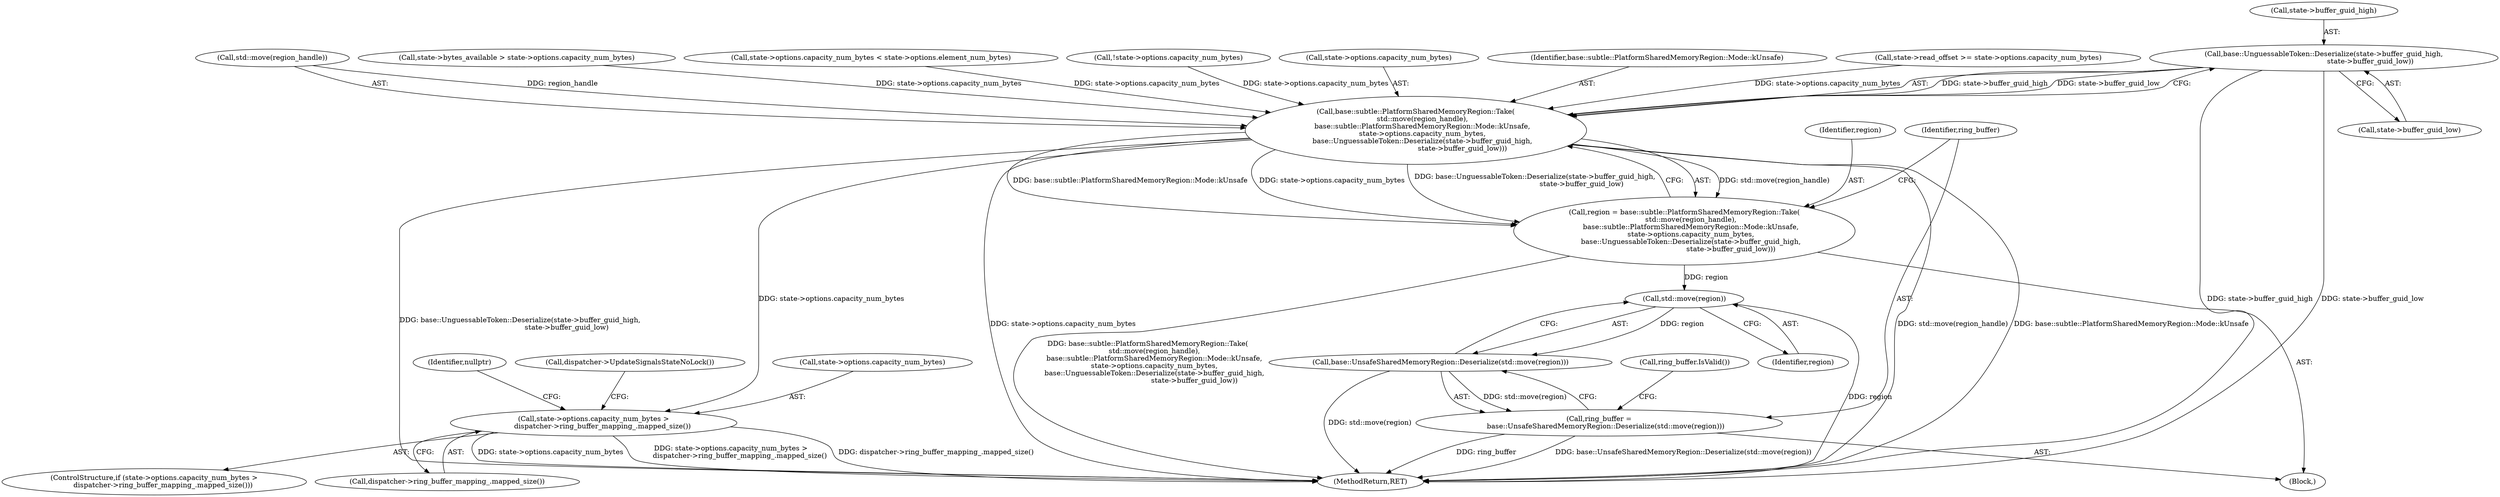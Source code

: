 digraph "0_Chrome_66e24a8793615bd9d5c238b1745b093090e1f72d@pointer" {
"1000216" [label="(Call,base::UnguessableToken::Deserialize(state->buffer_guid_high,\n                                          state->buffer_guid_low))"];
"1000207" [label="(Call,base::subtle::PlatformSharedMemoryRegion::Take(\n      std::move(region_handle),\n      base::subtle::PlatformSharedMemoryRegion::Mode::kUnsafe,\n      state->options.capacity_num_bytes,\n      base::UnguessableToken::Deserialize(state->buffer_guid_high,\n                                          state->buffer_guid_low)))"];
"1000205" [label="(Call,region = base::subtle::PlatformSharedMemoryRegion::Take(\n      std::move(region_handle),\n      base::subtle::PlatformSharedMemoryRegion::Mode::kUnsafe,\n      state->options.capacity_num_bytes,\n      base::UnguessableToken::Deserialize(state->buffer_guid_high,\n                                          state->buffer_guid_low)))"];
"1000227" [label="(Call,std::move(region))"];
"1000226" [label="(Call,base::UnsafeSharedMemoryRegion::Deserialize(std::move(region)))"];
"1000224" [label="(Call,ring_buffer =\n      base::UnsafeSharedMemoryRegion::Deserialize(std::move(region)))"];
"1000284" [label="(Call,state->options.capacity_num_bytes >\n        dispatcher->ring_buffer_mapping_.mapped_size())"];
"1000217" [label="(Call,state->buffer_guid_high)"];
"1000132" [label="(Call,!state->options.capacity_num_bytes)"];
"1000107" [label="(Block,)"];
"1000226" [label="(Call,base::UnsafeSharedMemoryRegion::Deserialize(std::move(region)))"];
"1000205" [label="(Call,region = base::subtle::PlatformSharedMemoryRegion::Take(\n      std::move(region_handle),\n      base::subtle::PlatformSharedMemoryRegion::Mode::kUnsafe,\n      state->options.capacity_num_bytes,\n      base::UnguessableToken::Deserialize(state->buffer_guid_high,\n                                          state->buffer_guid_low)))"];
"1000211" [label="(Call,state->options.capacity_num_bytes)"];
"1000290" [label="(Call,dispatcher->ring_buffer_mapping_.mapped_size())"];
"1000206" [label="(Identifier,region)"];
"1000293" [label="(Identifier,nullptr)"];
"1000210" [label="(Identifier,base::subtle::PlatformSharedMemoryRegion::Mode::kUnsafe)"];
"1000283" [label="(ControlStructure,if (state->options.capacity_num_bytes >\n        dispatcher->ring_buffer_mapping_.mapped_size()))"];
"1000294" [label="(Call,dispatcher->UpdateSignalsStateNoLock())"];
"1000297" [label="(MethodReturn,RET)"];
"1000158" [label="(Call,state->read_offset >= state->options.capacity_num_bytes)"];
"1000220" [label="(Call,state->buffer_guid_low)"];
"1000208" [label="(Call,std::move(region_handle))"];
"1000284" [label="(Call,state->options.capacity_num_bytes >\n        dispatcher->ring_buffer_mapping_.mapped_size())"];
"1000207" [label="(Call,base::subtle::PlatformSharedMemoryRegion::Take(\n      std::move(region_handle),\n      base::subtle::PlatformSharedMemoryRegion::Mode::kUnsafe,\n      state->options.capacity_num_bytes,\n      base::UnguessableToken::Deserialize(state->buffer_guid_high,\n                                          state->buffer_guid_low)))"];
"1000167" [label="(Call,state->bytes_available > state->options.capacity_num_bytes)"];
"1000228" [label="(Identifier,region)"];
"1000227" [label="(Call,std::move(region))"];
"1000224" [label="(Call,ring_buffer =\n      base::UnsafeSharedMemoryRegion::Deserialize(std::move(region)))"];
"1000231" [label="(Call,ring_buffer.IsValid())"];
"1000146" [label="(Call,state->options.capacity_num_bytes < state->options.element_num_bytes)"];
"1000285" [label="(Call,state->options.capacity_num_bytes)"];
"1000225" [label="(Identifier,ring_buffer)"];
"1000216" [label="(Call,base::UnguessableToken::Deserialize(state->buffer_guid_high,\n                                          state->buffer_guid_low))"];
"1000216" -> "1000207"  [label="AST: "];
"1000216" -> "1000220"  [label="CFG: "];
"1000217" -> "1000216"  [label="AST: "];
"1000220" -> "1000216"  [label="AST: "];
"1000207" -> "1000216"  [label="CFG: "];
"1000216" -> "1000297"  [label="DDG: state->buffer_guid_high"];
"1000216" -> "1000297"  [label="DDG: state->buffer_guid_low"];
"1000216" -> "1000207"  [label="DDG: state->buffer_guid_high"];
"1000216" -> "1000207"  [label="DDG: state->buffer_guid_low"];
"1000207" -> "1000205"  [label="AST: "];
"1000208" -> "1000207"  [label="AST: "];
"1000210" -> "1000207"  [label="AST: "];
"1000211" -> "1000207"  [label="AST: "];
"1000205" -> "1000207"  [label="CFG: "];
"1000207" -> "1000297"  [label="DDG: std::move(region_handle)"];
"1000207" -> "1000297"  [label="DDG: base::subtle::PlatformSharedMemoryRegion::Mode::kUnsafe"];
"1000207" -> "1000297"  [label="DDG: base::UnguessableToken::Deserialize(state->buffer_guid_high,\n                                          state->buffer_guid_low)"];
"1000207" -> "1000297"  [label="DDG: state->options.capacity_num_bytes"];
"1000207" -> "1000205"  [label="DDG: std::move(region_handle)"];
"1000207" -> "1000205"  [label="DDG: base::subtle::PlatformSharedMemoryRegion::Mode::kUnsafe"];
"1000207" -> "1000205"  [label="DDG: state->options.capacity_num_bytes"];
"1000207" -> "1000205"  [label="DDG: base::UnguessableToken::Deserialize(state->buffer_guid_high,\n                                          state->buffer_guid_low)"];
"1000208" -> "1000207"  [label="DDG: region_handle"];
"1000132" -> "1000207"  [label="DDG: state->options.capacity_num_bytes"];
"1000167" -> "1000207"  [label="DDG: state->options.capacity_num_bytes"];
"1000158" -> "1000207"  [label="DDG: state->options.capacity_num_bytes"];
"1000146" -> "1000207"  [label="DDG: state->options.capacity_num_bytes"];
"1000207" -> "1000284"  [label="DDG: state->options.capacity_num_bytes"];
"1000205" -> "1000107"  [label="AST: "];
"1000206" -> "1000205"  [label="AST: "];
"1000225" -> "1000205"  [label="CFG: "];
"1000205" -> "1000297"  [label="DDG: base::subtle::PlatformSharedMemoryRegion::Take(\n      std::move(region_handle),\n      base::subtle::PlatformSharedMemoryRegion::Mode::kUnsafe,\n      state->options.capacity_num_bytes,\n      base::UnguessableToken::Deserialize(state->buffer_guid_high,\n                                          state->buffer_guid_low))"];
"1000205" -> "1000227"  [label="DDG: region"];
"1000227" -> "1000226"  [label="AST: "];
"1000227" -> "1000228"  [label="CFG: "];
"1000228" -> "1000227"  [label="AST: "];
"1000226" -> "1000227"  [label="CFG: "];
"1000227" -> "1000297"  [label="DDG: region"];
"1000227" -> "1000226"  [label="DDG: region"];
"1000226" -> "1000224"  [label="AST: "];
"1000224" -> "1000226"  [label="CFG: "];
"1000226" -> "1000297"  [label="DDG: std::move(region)"];
"1000226" -> "1000224"  [label="DDG: std::move(region)"];
"1000224" -> "1000107"  [label="AST: "];
"1000225" -> "1000224"  [label="AST: "];
"1000231" -> "1000224"  [label="CFG: "];
"1000224" -> "1000297"  [label="DDG: ring_buffer"];
"1000224" -> "1000297"  [label="DDG: base::UnsafeSharedMemoryRegion::Deserialize(std::move(region))"];
"1000284" -> "1000283"  [label="AST: "];
"1000284" -> "1000290"  [label="CFG: "];
"1000285" -> "1000284"  [label="AST: "];
"1000290" -> "1000284"  [label="AST: "];
"1000293" -> "1000284"  [label="CFG: "];
"1000294" -> "1000284"  [label="CFG: "];
"1000284" -> "1000297"  [label="DDG: state->options.capacity_num_bytes"];
"1000284" -> "1000297"  [label="DDG: state->options.capacity_num_bytes >\n        dispatcher->ring_buffer_mapping_.mapped_size()"];
"1000284" -> "1000297"  [label="DDG: dispatcher->ring_buffer_mapping_.mapped_size()"];
}
